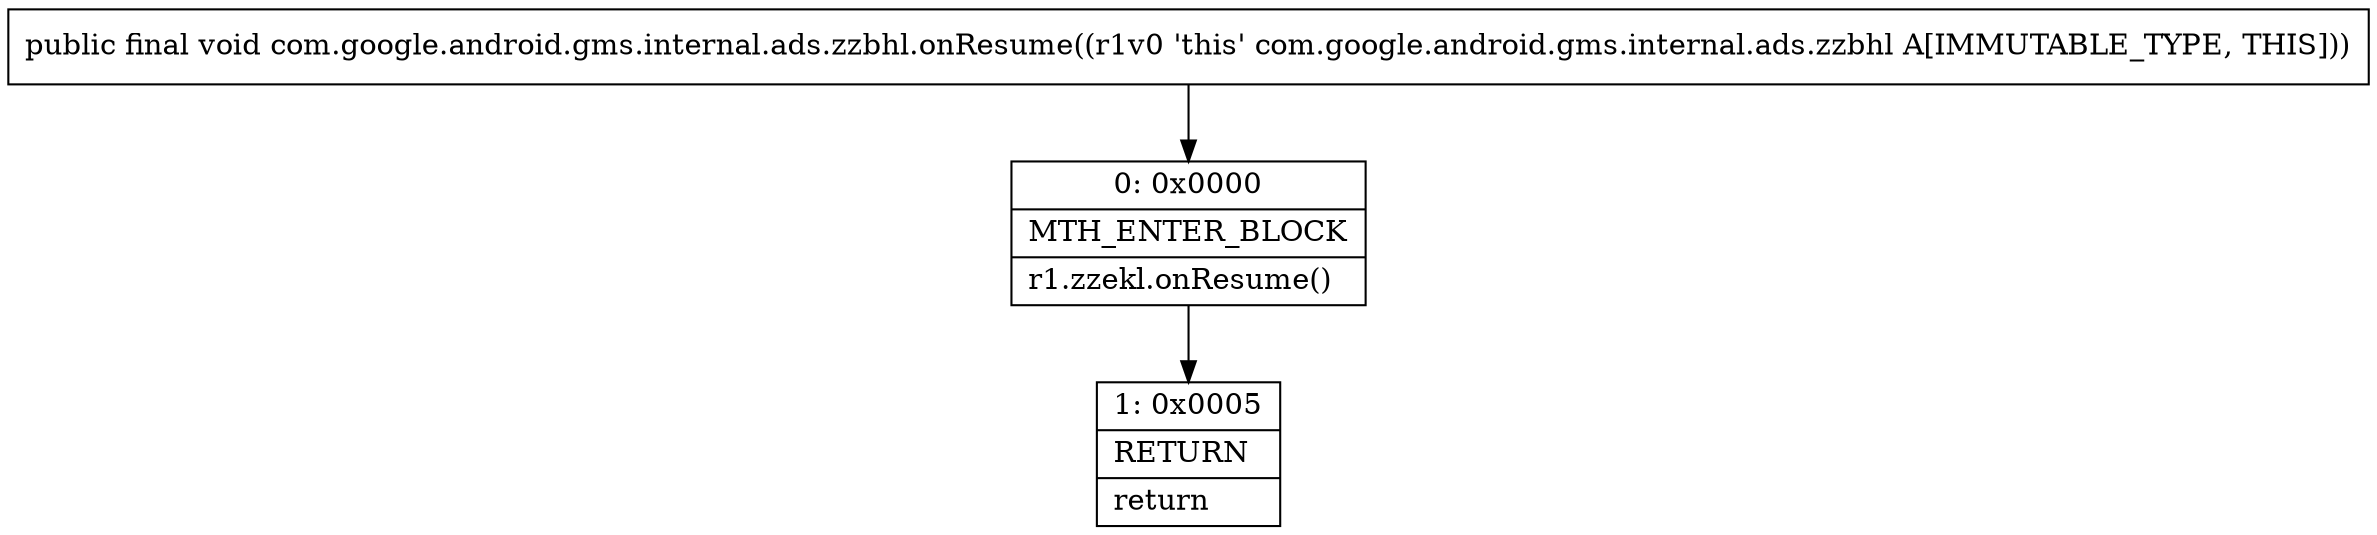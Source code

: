 digraph "CFG forcom.google.android.gms.internal.ads.zzbhl.onResume()V" {
Node_0 [shape=record,label="{0\:\ 0x0000|MTH_ENTER_BLOCK\l|r1.zzekl.onResume()\l}"];
Node_1 [shape=record,label="{1\:\ 0x0005|RETURN\l|return\l}"];
MethodNode[shape=record,label="{public final void com.google.android.gms.internal.ads.zzbhl.onResume((r1v0 'this' com.google.android.gms.internal.ads.zzbhl A[IMMUTABLE_TYPE, THIS])) }"];
MethodNode -> Node_0;
Node_0 -> Node_1;
}

